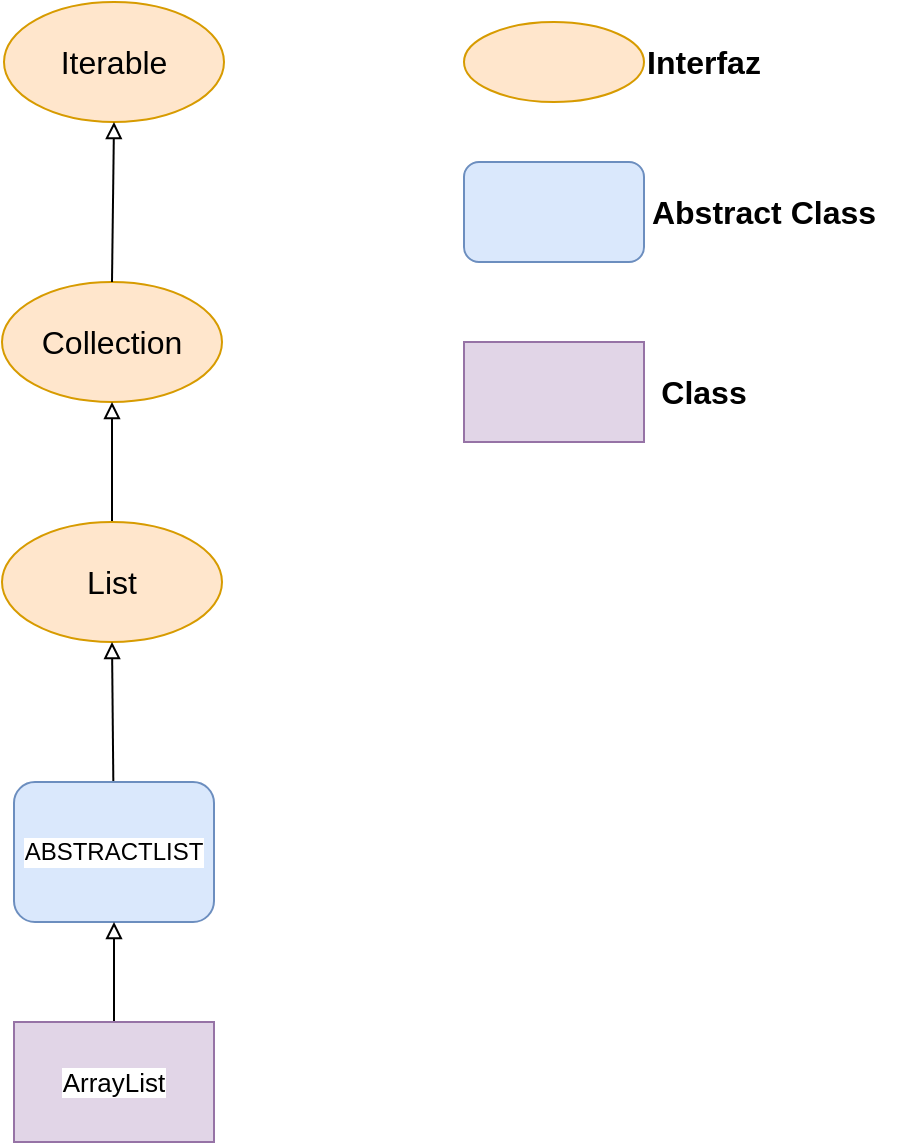 <mxfile version="23.1.5" type="device">
  <diagram name="Página-1" id="QF1bmo3j80swY5MyN48L">
    <mxGraphModel dx="1434" dy="878" grid="1" gridSize="10" guides="1" tooltips="1" connect="1" arrows="1" fold="1" page="1" pageScale="1" pageWidth="827" pageHeight="1169" math="0" shadow="0">
      <root>
        <mxCell id="0" />
        <mxCell id="1" parent="0" />
        <mxCell id="cTdfH35mYes87dbWN6cO-1" value="&lt;font style=&quot;font-size: 16px;&quot;&gt;Iterable&lt;/font&gt;" style="ellipse;whiteSpace=wrap;html=1;fillColor=#ffe6cc;strokeColor=#d79b00;" vertex="1" parent="1">
          <mxGeometry x="360" y="170" width="110" height="60" as="geometry" />
        </mxCell>
        <mxCell id="cTdfH35mYes87dbWN6cO-3" value="&lt;span style=&quot;font-size: 16px;&quot;&gt;Collection&lt;/span&gt;" style="ellipse;whiteSpace=wrap;html=1;fillColor=#ffe6cc;strokeColor=#d79b00;" vertex="1" parent="1">
          <mxGeometry x="359" y="310" width="110" height="60" as="geometry" />
        </mxCell>
        <mxCell id="cTdfH35mYes87dbWN6cO-4" value="" style="endArrow=block;html=1;rounded=0;exitX=0.5;exitY=0;exitDx=0;exitDy=0;entryX=0.5;entryY=1;entryDx=0;entryDy=0;endFill=0;" edge="1" parent="1" source="cTdfH35mYes87dbWN6cO-3" target="cTdfH35mYes87dbWN6cO-1">
          <mxGeometry width="50" height="50" relative="1" as="geometry">
            <mxPoint x="610" y="470" as="sourcePoint" />
            <mxPoint x="660" y="420" as="targetPoint" />
          </mxGeometry>
        </mxCell>
        <mxCell id="cTdfH35mYes87dbWN6cO-6" style="rounded=0;orthogonalLoop=1;jettySize=auto;html=1;entryX=0.5;entryY=1;entryDx=0;entryDy=0;endArrow=block;endFill=0;" edge="1" parent="1" source="cTdfH35mYes87dbWN6cO-5" target="cTdfH35mYes87dbWN6cO-3">
          <mxGeometry relative="1" as="geometry" />
        </mxCell>
        <mxCell id="cTdfH35mYes87dbWN6cO-5" value="&lt;span style=&quot;font-size: 16px;&quot;&gt;List&lt;/span&gt;" style="ellipse;whiteSpace=wrap;html=1;fillColor=#ffe6cc;strokeColor=#d79b00;" vertex="1" parent="1">
          <mxGeometry x="359" y="430" width="110" height="60" as="geometry" />
        </mxCell>
        <mxCell id="cTdfH35mYes87dbWN6cO-8" style="edgeStyle=none;rounded=0;orthogonalLoop=1;jettySize=auto;html=1;entryX=0.5;entryY=1;entryDx=0;entryDy=0;strokeColor=default;align=center;verticalAlign=middle;fontFamily=Helvetica;fontSize=11;fontColor=default;labelBackgroundColor=default;endArrow=block;endFill=0;" edge="1" parent="1" source="cTdfH35mYes87dbWN6cO-7" target="cTdfH35mYes87dbWN6cO-5">
          <mxGeometry relative="1" as="geometry" />
        </mxCell>
        <mxCell id="cTdfH35mYes87dbWN6cO-7" value="&lt;font style=&quot;font-size: 12px;&quot;&gt;ABSTRACTLIST&lt;/font&gt;" style="rounded=1;whiteSpace=wrap;html=1;fontFamily=Helvetica;fontSize=11;labelBackgroundColor=default;fillColor=#dae8fc;strokeColor=#6c8ebf;" vertex="1" parent="1">
          <mxGeometry x="365" y="560" width="100" height="70" as="geometry" />
        </mxCell>
        <mxCell id="cTdfH35mYes87dbWN6cO-11" value="" style="edgeStyle=none;rounded=0;orthogonalLoop=1;jettySize=auto;html=1;strokeColor=default;align=center;verticalAlign=middle;fontFamily=Helvetica;fontSize=11;fontColor=default;labelBackgroundColor=default;endArrow=block;endFill=0;" edge="1" parent="1" source="cTdfH35mYes87dbWN6cO-10" target="cTdfH35mYes87dbWN6cO-7">
          <mxGeometry relative="1" as="geometry" />
        </mxCell>
        <mxCell id="cTdfH35mYes87dbWN6cO-10" value="&lt;font style=&quot;font-size: 13px;&quot;&gt;ArrayList&lt;/font&gt;" style="rounded=0;whiteSpace=wrap;html=1;fontFamily=Helvetica;fontSize=11;labelBackgroundColor=default;fillColor=#e1d5e7;strokeColor=#9673a6;" vertex="1" parent="1">
          <mxGeometry x="365" y="680" width="100" height="60" as="geometry" />
        </mxCell>
        <mxCell id="cTdfH35mYes87dbWN6cO-19" value="" style="group" vertex="1" connectable="0" parent="1">
          <mxGeometry x="590" y="180" width="220" height="210" as="geometry" />
        </mxCell>
        <mxCell id="cTdfH35mYes87dbWN6cO-13" value="" style="ellipse;whiteSpace=wrap;html=1;fillColor=#ffe6cc;strokeColor=#d79b00;" vertex="1" parent="cTdfH35mYes87dbWN6cO-19">
          <mxGeometry width="90" height="40" as="geometry" />
        </mxCell>
        <mxCell id="cTdfH35mYes87dbWN6cO-14" value="" style="rounded=1;whiteSpace=wrap;html=1;fontFamily=Helvetica;fontSize=11;labelBackgroundColor=default;fillColor=#dae8fc;strokeColor=#6c8ebf;" vertex="1" parent="cTdfH35mYes87dbWN6cO-19">
          <mxGeometry y="70" width="90" height="50" as="geometry" />
        </mxCell>
        <mxCell id="cTdfH35mYes87dbWN6cO-15" value="" style="rounded=0;whiteSpace=wrap;html=1;fontFamily=Helvetica;fontSize=11;labelBackgroundColor=default;fillColor=#e1d5e7;strokeColor=#9673a6;" vertex="1" parent="cTdfH35mYes87dbWN6cO-19">
          <mxGeometry y="160" width="90" height="50" as="geometry" />
        </mxCell>
        <mxCell id="cTdfH35mYes87dbWN6cO-16" value="&lt;b&gt;&lt;font style=&quot;font-size: 16px;&quot;&gt;Interfaz&lt;/font&gt;&lt;/b&gt;" style="text;html=1;align=center;verticalAlign=middle;whiteSpace=wrap;rounded=0;fontFamily=Helvetica;fontSize=11;fontColor=default;labelBackgroundColor=default;" vertex="1" parent="cTdfH35mYes87dbWN6cO-19">
          <mxGeometry x="90" y="5" width="60" height="30" as="geometry" />
        </mxCell>
        <mxCell id="cTdfH35mYes87dbWN6cO-17" value="&lt;b&gt;&lt;font style=&quot;font-size: 16px;&quot;&gt;Abstract Class&lt;/font&gt;&lt;/b&gt;" style="text;html=1;align=center;verticalAlign=middle;whiteSpace=wrap;rounded=0;fontFamily=Helvetica;fontSize=11;fontColor=default;labelBackgroundColor=default;" vertex="1" parent="cTdfH35mYes87dbWN6cO-19">
          <mxGeometry x="80" y="80" width="140" height="30" as="geometry" />
        </mxCell>
        <mxCell id="cTdfH35mYes87dbWN6cO-18" value="&lt;b&gt;&lt;font style=&quot;font-size: 16px;&quot;&gt;Class&lt;/font&gt;&lt;/b&gt;" style="text;html=1;align=center;verticalAlign=middle;whiteSpace=wrap;rounded=0;fontFamily=Helvetica;fontSize=11;fontColor=default;labelBackgroundColor=default;" vertex="1" parent="cTdfH35mYes87dbWN6cO-19">
          <mxGeometry x="90" y="170" width="60" height="30" as="geometry" />
        </mxCell>
      </root>
    </mxGraphModel>
  </diagram>
</mxfile>
